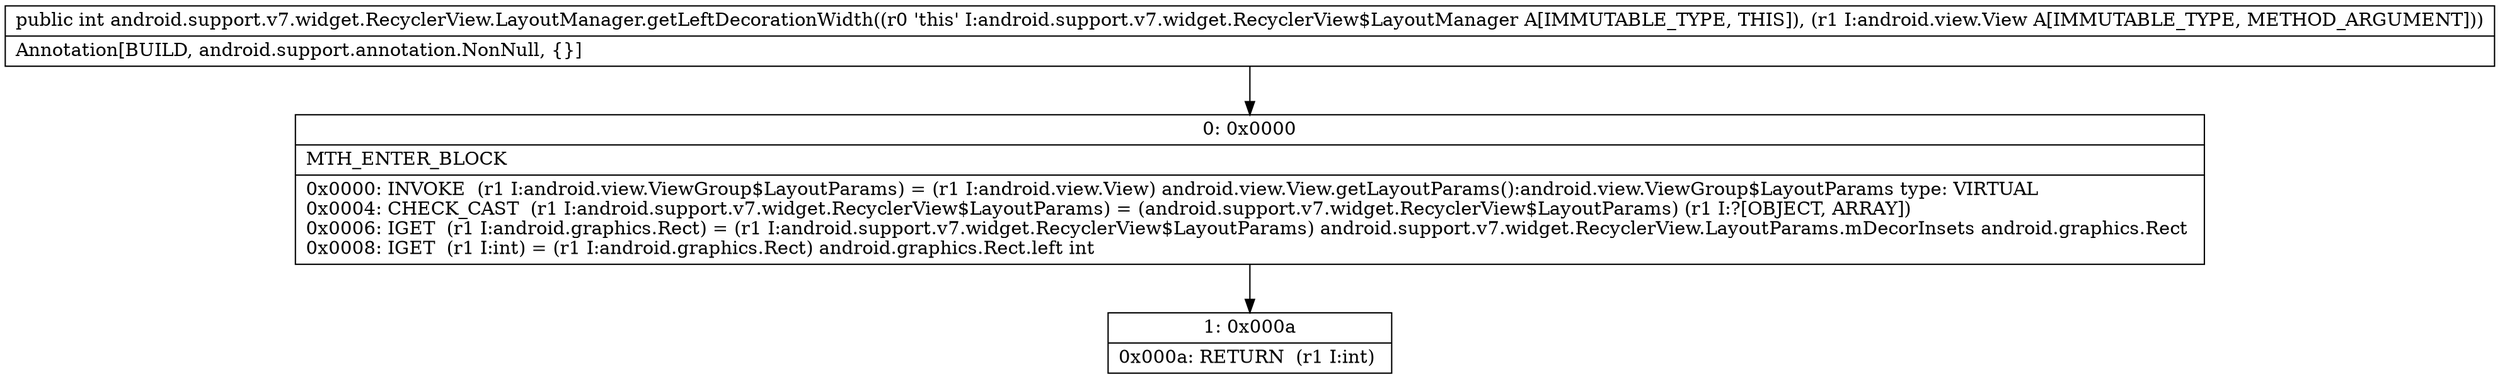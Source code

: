 digraph "CFG forandroid.support.v7.widget.RecyclerView.LayoutManager.getLeftDecorationWidth(Landroid\/view\/View;)I" {
Node_0 [shape=record,label="{0\:\ 0x0000|MTH_ENTER_BLOCK\l|0x0000: INVOKE  (r1 I:android.view.ViewGroup$LayoutParams) = (r1 I:android.view.View) android.view.View.getLayoutParams():android.view.ViewGroup$LayoutParams type: VIRTUAL \l0x0004: CHECK_CAST  (r1 I:android.support.v7.widget.RecyclerView$LayoutParams) = (android.support.v7.widget.RecyclerView$LayoutParams) (r1 I:?[OBJECT, ARRAY]) \l0x0006: IGET  (r1 I:android.graphics.Rect) = (r1 I:android.support.v7.widget.RecyclerView$LayoutParams) android.support.v7.widget.RecyclerView.LayoutParams.mDecorInsets android.graphics.Rect \l0x0008: IGET  (r1 I:int) = (r1 I:android.graphics.Rect) android.graphics.Rect.left int \l}"];
Node_1 [shape=record,label="{1\:\ 0x000a|0x000a: RETURN  (r1 I:int) \l}"];
MethodNode[shape=record,label="{public int android.support.v7.widget.RecyclerView.LayoutManager.getLeftDecorationWidth((r0 'this' I:android.support.v7.widget.RecyclerView$LayoutManager A[IMMUTABLE_TYPE, THIS]), (r1 I:android.view.View A[IMMUTABLE_TYPE, METHOD_ARGUMENT]))  | Annotation[BUILD, android.support.annotation.NonNull, \{\}]\l}"];
MethodNode -> Node_0;
Node_0 -> Node_1;
}

